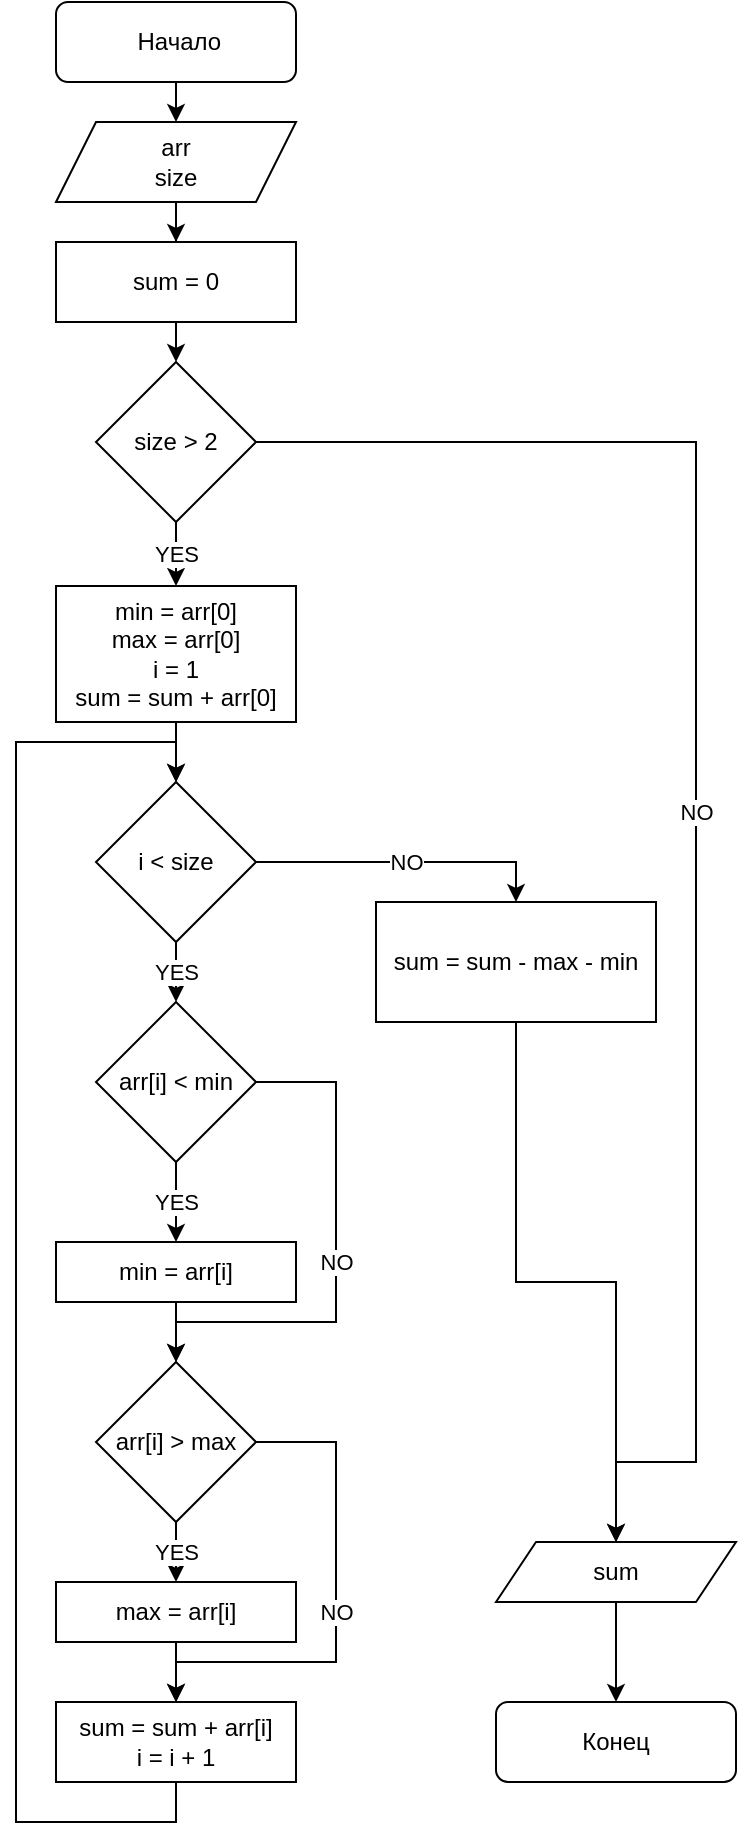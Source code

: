 <mxfile version="21.3.2" type="device">
  <diagram name="Page-1" id="LrB-r1F_bmnVwbLPqV-N">
    <mxGraphModel dx="954" dy="648" grid="1" gridSize="10" guides="1" tooltips="1" connect="1" arrows="1" fold="1" page="1" pageScale="1" pageWidth="827" pageHeight="1169" math="0" shadow="0">
      <root>
        <mxCell id="0" />
        <mxCell id="1" parent="0" />
        <mxCell id="GRpChEGYXpcqO7aZiuEd-10" style="edgeStyle=orthogonalEdgeStyle;rounded=0;orthogonalLoop=1;jettySize=auto;html=1;exitX=0.5;exitY=1;exitDx=0;exitDy=0;entryX=0.5;entryY=0;entryDx=0;entryDy=0;" parent="1" source="GRpChEGYXpcqO7aZiuEd-1" target="GRpChEGYXpcqO7aZiuEd-3" edge="1">
          <mxGeometry relative="1" as="geometry" />
        </mxCell>
        <mxCell id="GRpChEGYXpcqO7aZiuEd-1" value="&amp;nbsp;Начало" style="rounded=1;whiteSpace=wrap;html=1;" parent="1" vertex="1">
          <mxGeometry x="370" y="30" width="120" height="40" as="geometry" />
        </mxCell>
        <mxCell id="GRpChEGYXpcqO7aZiuEd-2" value="Конец" style="rounded=1;whiteSpace=wrap;html=1;" parent="1" vertex="1">
          <mxGeometry x="590" y="880" width="120" height="40" as="geometry" />
        </mxCell>
        <mxCell id="GRpChEGYXpcqO7aZiuEd-11" style="edgeStyle=orthogonalEdgeStyle;rounded=0;orthogonalLoop=1;jettySize=auto;html=1;exitX=0.5;exitY=1;exitDx=0;exitDy=0;" parent="1" source="GRpChEGYXpcqO7aZiuEd-3" target="GRpChEGYXpcqO7aZiuEd-9" edge="1">
          <mxGeometry relative="1" as="geometry" />
        </mxCell>
        <mxCell id="GRpChEGYXpcqO7aZiuEd-3" value="arr&lt;br&gt;size" style="shape=parallelogram;perimeter=parallelogramPerimeter;whiteSpace=wrap;html=1;fixedSize=1;" parent="1" vertex="1">
          <mxGeometry x="370" y="90" width="120" height="40" as="geometry" />
        </mxCell>
        <mxCell id="GRpChEGYXpcqO7aZiuEd-6" value="YES" style="edgeStyle=orthogonalEdgeStyle;rounded=0;orthogonalLoop=1;jettySize=auto;html=1;exitX=0.5;exitY=1;exitDx=0;exitDy=0;entryX=0.5;entryY=0;entryDx=0;entryDy=0;" parent="1" source="GRpChEGYXpcqO7aZiuEd-4" target="GRpChEGYXpcqO7aZiuEd-5" edge="1">
          <mxGeometry relative="1" as="geometry" />
        </mxCell>
        <mxCell id="GRpChEGYXpcqO7aZiuEd-8" value="NO" style="edgeStyle=orthogonalEdgeStyle;rounded=0;orthogonalLoop=1;jettySize=auto;html=1;exitX=1;exitY=0.5;exitDx=0;exitDy=0;entryX=0.5;entryY=0;entryDx=0;entryDy=0;" parent="1" source="GRpChEGYXpcqO7aZiuEd-4" target="GRpChEGYXpcqO7aZiuEd-7" edge="1">
          <mxGeometry relative="1" as="geometry">
            <Array as="points">
              <mxPoint x="690" y="250" />
              <mxPoint x="690" y="760" />
              <mxPoint x="650" y="760" />
            </Array>
          </mxGeometry>
        </mxCell>
        <mxCell id="GRpChEGYXpcqO7aZiuEd-4" value="size &amp;gt; 2" style="rhombus;whiteSpace=wrap;html=1;" parent="1" vertex="1">
          <mxGeometry x="390" y="210" width="80" height="80" as="geometry" />
        </mxCell>
        <mxCell id="v6ONM6zOQ7wh8sg7QIQK-2" style="edgeStyle=orthogonalEdgeStyle;rounded=0;orthogonalLoop=1;jettySize=auto;html=1;exitX=0.5;exitY=1;exitDx=0;exitDy=0;entryX=0.5;entryY=0;entryDx=0;entryDy=0;" edge="1" parent="1" source="GRpChEGYXpcqO7aZiuEd-5" target="v6ONM6zOQ7wh8sg7QIQK-1">
          <mxGeometry relative="1" as="geometry" />
        </mxCell>
        <mxCell id="GRpChEGYXpcqO7aZiuEd-5" value="min = arr[0]&lt;br&gt;max = arr[0]&lt;br&gt;i = 1&lt;br&gt;sum = sum + arr[0]" style="rounded=0;whiteSpace=wrap;html=1;" parent="1" vertex="1">
          <mxGeometry x="370" y="322" width="120" height="68" as="geometry" />
        </mxCell>
        <mxCell id="GRpChEGYXpcqO7aZiuEd-13" style="edgeStyle=orthogonalEdgeStyle;rounded=0;orthogonalLoop=1;jettySize=auto;html=1;exitX=0.5;exitY=1;exitDx=0;exitDy=0;entryX=0.5;entryY=0;entryDx=0;entryDy=0;" parent="1" source="GRpChEGYXpcqO7aZiuEd-7" target="GRpChEGYXpcqO7aZiuEd-2" edge="1">
          <mxGeometry relative="1" as="geometry" />
        </mxCell>
        <mxCell id="GRpChEGYXpcqO7aZiuEd-7" value="sum" style="shape=parallelogram;perimeter=parallelogramPerimeter;whiteSpace=wrap;html=1;fixedSize=1;" parent="1" vertex="1">
          <mxGeometry x="590" y="800" width="120" height="30" as="geometry" />
        </mxCell>
        <mxCell id="GRpChEGYXpcqO7aZiuEd-12" style="edgeStyle=orthogonalEdgeStyle;rounded=0;orthogonalLoop=1;jettySize=auto;html=1;exitX=0.5;exitY=1;exitDx=0;exitDy=0;entryX=0.5;entryY=0;entryDx=0;entryDy=0;" parent="1" source="GRpChEGYXpcqO7aZiuEd-9" target="GRpChEGYXpcqO7aZiuEd-4" edge="1">
          <mxGeometry relative="1" as="geometry" />
        </mxCell>
        <mxCell id="GRpChEGYXpcqO7aZiuEd-9" value="sum = 0&lt;br&gt;" style="rounded=0;whiteSpace=wrap;html=1;" parent="1" vertex="1">
          <mxGeometry x="370" y="150" width="120" height="40" as="geometry" />
        </mxCell>
        <mxCell id="v6ONM6zOQ7wh8sg7QIQK-5" value="YES" style="edgeStyle=orthogonalEdgeStyle;rounded=0;orthogonalLoop=1;jettySize=auto;html=1;exitX=0.5;exitY=1;exitDx=0;exitDy=0;entryX=0.5;entryY=0;entryDx=0;entryDy=0;" edge="1" parent="1" source="v6ONM6zOQ7wh8sg7QIQK-1" target="v6ONM6zOQ7wh8sg7QIQK-4">
          <mxGeometry relative="1" as="geometry" />
        </mxCell>
        <mxCell id="v6ONM6zOQ7wh8sg7QIQK-18" value="NO" style="edgeStyle=orthogonalEdgeStyle;rounded=0;orthogonalLoop=1;jettySize=auto;html=1;exitX=1;exitY=0.5;exitDx=0;exitDy=0;entryX=0.5;entryY=0;entryDx=0;entryDy=0;" edge="1" parent="1" source="v6ONM6zOQ7wh8sg7QIQK-1" target="v6ONM6zOQ7wh8sg7QIQK-17">
          <mxGeometry relative="1" as="geometry" />
        </mxCell>
        <mxCell id="v6ONM6zOQ7wh8sg7QIQK-1" value="i &amp;lt; size" style="rhombus;whiteSpace=wrap;html=1;" vertex="1" parent="1">
          <mxGeometry x="390" y="420" width="80" height="80" as="geometry" />
        </mxCell>
        <mxCell id="v6ONM6zOQ7wh8sg7QIQK-7" value="YES" style="edgeStyle=orthogonalEdgeStyle;rounded=0;orthogonalLoop=1;jettySize=auto;html=1;exitX=0.5;exitY=1;exitDx=0;exitDy=0;entryX=0.5;entryY=0;entryDx=0;entryDy=0;" edge="1" parent="1" source="v6ONM6zOQ7wh8sg7QIQK-4" target="v6ONM6zOQ7wh8sg7QIQK-6">
          <mxGeometry relative="1" as="geometry" />
        </mxCell>
        <mxCell id="v6ONM6zOQ7wh8sg7QIQK-14" value="NO" style="edgeStyle=orthogonalEdgeStyle;rounded=0;orthogonalLoop=1;jettySize=auto;html=1;exitX=1;exitY=0.5;exitDx=0;exitDy=0;entryX=0.5;entryY=0;entryDx=0;entryDy=0;" edge="1" parent="1" source="v6ONM6zOQ7wh8sg7QIQK-4" target="v6ONM6zOQ7wh8sg7QIQK-8">
          <mxGeometry relative="1" as="geometry">
            <Array as="points">
              <mxPoint x="510" y="570" />
              <mxPoint x="510" y="690" />
              <mxPoint x="430" y="690" />
            </Array>
          </mxGeometry>
        </mxCell>
        <mxCell id="v6ONM6zOQ7wh8sg7QIQK-4" value="arr[i] &amp;lt; min" style="rhombus;whiteSpace=wrap;html=1;" vertex="1" parent="1">
          <mxGeometry x="390" y="530" width="80" height="80" as="geometry" />
        </mxCell>
        <mxCell id="v6ONM6zOQ7wh8sg7QIQK-11" style="edgeStyle=orthogonalEdgeStyle;rounded=0;orthogonalLoop=1;jettySize=auto;html=1;exitX=0.5;exitY=1;exitDx=0;exitDy=0;entryX=0.5;entryY=0;entryDx=0;entryDy=0;" edge="1" parent="1" source="v6ONM6zOQ7wh8sg7QIQK-6" target="v6ONM6zOQ7wh8sg7QIQK-8">
          <mxGeometry relative="1" as="geometry" />
        </mxCell>
        <mxCell id="v6ONM6zOQ7wh8sg7QIQK-6" value="min = arr[i]" style="rounded=0;whiteSpace=wrap;html=1;" vertex="1" parent="1">
          <mxGeometry x="370" y="650" width="120" height="30" as="geometry" />
        </mxCell>
        <mxCell id="v6ONM6zOQ7wh8sg7QIQK-10" value="YES" style="edgeStyle=orthogonalEdgeStyle;rounded=0;orthogonalLoop=1;jettySize=auto;html=1;exitX=0.5;exitY=1;exitDx=0;exitDy=0;entryX=0.5;entryY=0;entryDx=0;entryDy=0;" edge="1" parent="1" source="v6ONM6zOQ7wh8sg7QIQK-8" target="v6ONM6zOQ7wh8sg7QIQK-9">
          <mxGeometry relative="1" as="geometry" />
        </mxCell>
        <mxCell id="v6ONM6zOQ7wh8sg7QIQK-15" value="NO" style="edgeStyle=orthogonalEdgeStyle;rounded=0;orthogonalLoop=1;jettySize=auto;html=1;exitX=1;exitY=0.5;exitDx=0;exitDy=0;entryX=0.5;entryY=0;entryDx=0;entryDy=0;" edge="1" parent="1" source="v6ONM6zOQ7wh8sg7QIQK-8" target="v6ONM6zOQ7wh8sg7QIQK-12">
          <mxGeometry relative="1" as="geometry">
            <Array as="points">
              <mxPoint x="510" y="750" />
              <mxPoint x="510" y="860" />
              <mxPoint x="430" y="860" />
            </Array>
          </mxGeometry>
        </mxCell>
        <mxCell id="v6ONM6zOQ7wh8sg7QIQK-8" value="arr[i] &amp;gt; max" style="rhombus;whiteSpace=wrap;html=1;" vertex="1" parent="1">
          <mxGeometry x="390" y="710" width="80" height="80" as="geometry" />
        </mxCell>
        <mxCell id="v6ONM6zOQ7wh8sg7QIQK-13" style="edgeStyle=orthogonalEdgeStyle;rounded=0;orthogonalLoop=1;jettySize=auto;html=1;exitX=0.5;exitY=1;exitDx=0;exitDy=0;" edge="1" parent="1" source="v6ONM6zOQ7wh8sg7QIQK-9" target="v6ONM6zOQ7wh8sg7QIQK-12">
          <mxGeometry relative="1" as="geometry" />
        </mxCell>
        <mxCell id="v6ONM6zOQ7wh8sg7QIQK-9" value="max = arr[i]" style="rounded=0;whiteSpace=wrap;html=1;" vertex="1" parent="1">
          <mxGeometry x="370" y="820" width="120" height="30" as="geometry" />
        </mxCell>
        <mxCell id="v6ONM6zOQ7wh8sg7QIQK-16" style="edgeStyle=orthogonalEdgeStyle;rounded=0;orthogonalLoop=1;jettySize=auto;html=1;exitX=0.5;exitY=1;exitDx=0;exitDy=0;entryX=0.5;entryY=0;entryDx=0;entryDy=0;" edge="1" parent="1" source="v6ONM6zOQ7wh8sg7QIQK-12" target="v6ONM6zOQ7wh8sg7QIQK-1">
          <mxGeometry relative="1" as="geometry">
            <Array as="points">
              <mxPoint x="430" y="940" />
              <mxPoint x="350" y="940" />
              <mxPoint x="350" y="400" />
              <mxPoint x="430" y="400" />
            </Array>
          </mxGeometry>
        </mxCell>
        <mxCell id="v6ONM6zOQ7wh8sg7QIQK-12" value="sum = sum + arr[i]&lt;br&gt;i = i + 1" style="rounded=0;whiteSpace=wrap;html=1;" vertex="1" parent="1">
          <mxGeometry x="370" y="880" width="120" height="40" as="geometry" />
        </mxCell>
        <mxCell id="v6ONM6zOQ7wh8sg7QIQK-20" style="edgeStyle=orthogonalEdgeStyle;rounded=0;orthogonalLoop=1;jettySize=auto;html=1;exitX=0.5;exitY=1;exitDx=0;exitDy=0;entryX=0.5;entryY=0;entryDx=0;entryDy=0;" edge="1" parent="1" source="v6ONM6zOQ7wh8sg7QIQK-17" target="GRpChEGYXpcqO7aZiuEd-7">
          <mxGeometry relative="1" as="geometry" />
        </mxCell>
        <mxCell id="v6ONM6zOQ7wh8sg7QIQK-17" value="sum = sum - max - min" style="rounded=0;whiteSpace=wrap;html=1;" vertex="1" parent="1">
          <mxGeometry x="530" y="480" width="140" height="60" as="geometry" />
        </mxCell>
      </root>
    </mxGraphModel>
  </diagram>
</mxfile>
